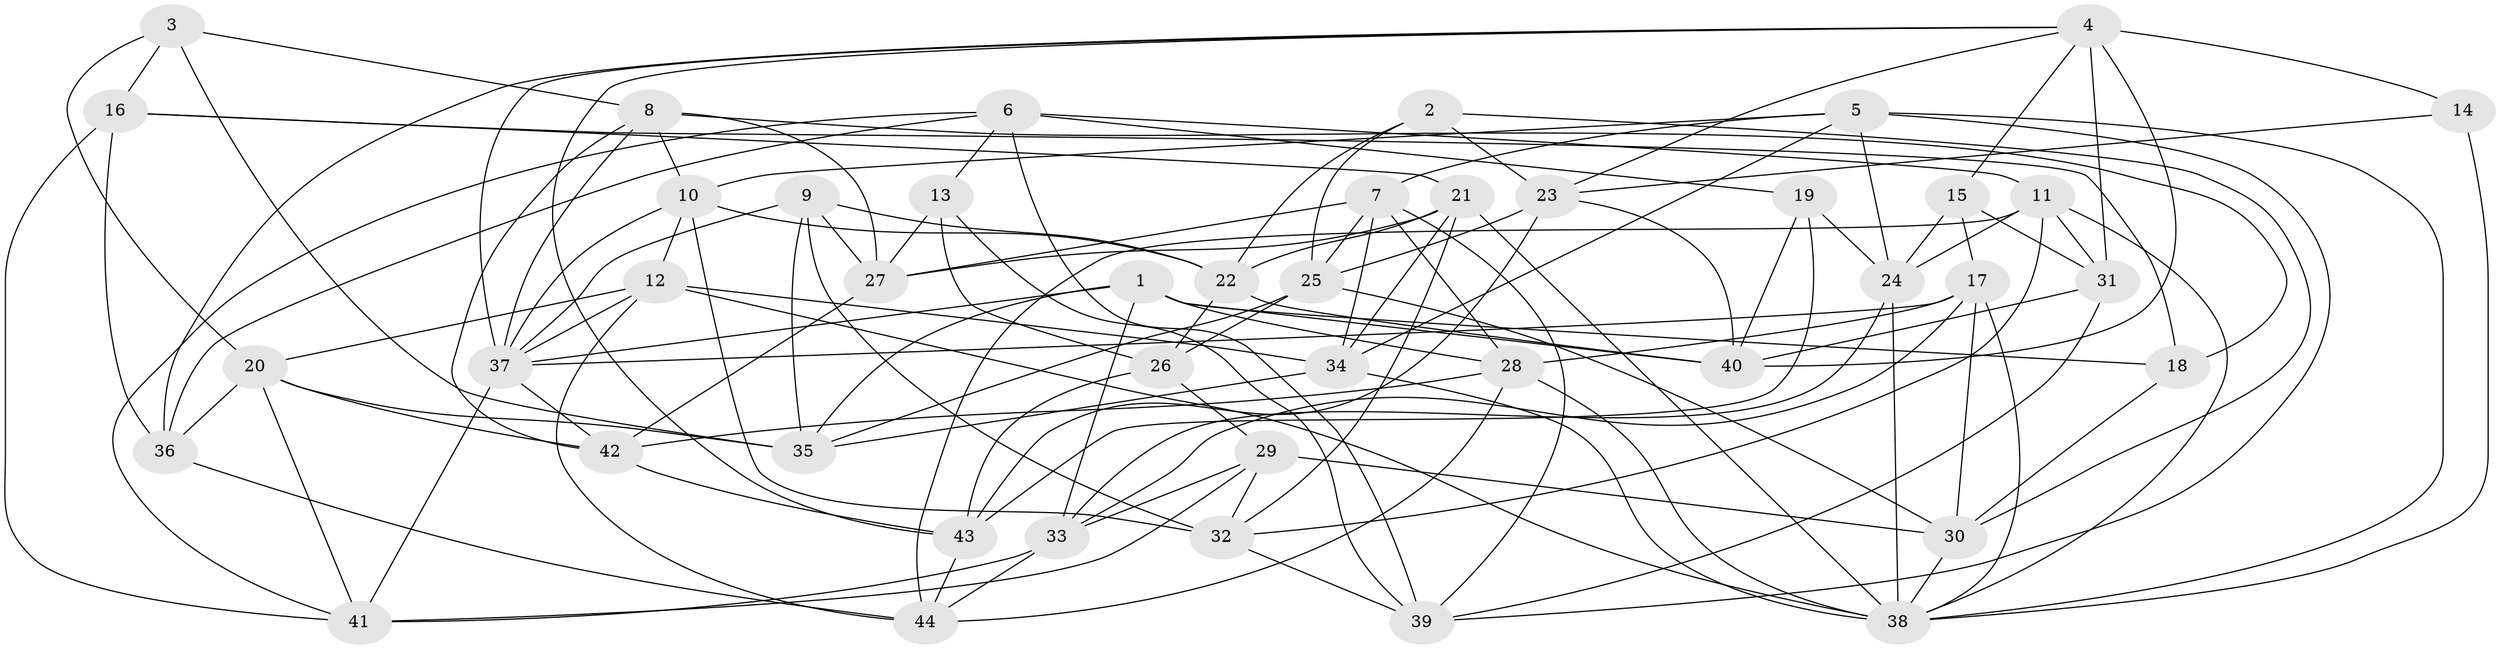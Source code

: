 // original degree distribution, {4: 1.0}
// Generated by graph-tools (version 1.1) at 2025/26/03/09/25 03:26:58]
// undirected, 44 vertices, 126 edges
graph export_dot {
graph [start="1"]
  node [color=gray90,style=filled];
  1;
  2;
  3;
  4;
  5;
  6;
  7;
  8;
  9;
  10;
  11;
  12;
  13;
  14;
  15;
  16;
  17;
  18;
  19;
  20;
  21;
  22;
  23;
  24;
  25;
  26;
  27;
  28;
  29;
  30;
  31;
  32;
  33;
  34;
  35;
  36;
  37;
  38;
  39;
  40;
  41;
  42;
  43;
  44;
  1 -- 18 [weight=1.0];
  1 -- 28 [weight=1.0];
  1 -- 33 [weight=1.0];
  1 -- 35 [weight=1.0];
  1 -- 37 [weight=1.0];
  1 -- 40 [weight=1.0];
  2 -- 22 [weight=1.0];
  2 -- 23 [weight=1.0];
  2 -- 25 [weight=1.0];
  2 -- 30 [weight=1.0];
  3 -- 8 [weight=1.0];
  3 -- 16 [weight=1.0];
  3 -- 20 [weight=1.0];
  3 -- 35 [weight=1.0];
  4 -- 14 [weight=2.0];
  4 -- 15 [weight=1.0];
  4 -- 23 [weight=1.0];
  4 -- 31 [weight=2.0];
  4 -- 36 [weight=1.0];
  4 -- 37 [weight=1.0];
  4 -- 40 [weight=1.0];
  4 -- 43 [weight=1.0];
  5 -- 7 [weight=1.0];
  5 -- 10 [weight=1.0];
  5 -- 24 [weight=1.0];
  5 -- 34 [weight=1.0];
  5 -- 38 [weight=1.0];
  5 -- 39 [weight=1.0];
  6 -- 11 [weight=1.0];
  6 -- 13 [weight=1.0];
  6 -- 19 [weight=1.0];
  6 -- 36 [weight=1.0];
  6 -- 39 [weight=1.0];
  6 -- 41 [weight=1.0];
  7 -- 25 [weight=1.0];
  7 -- 27 [weight=1.0];
  7 -- 28 [weight=1.0];
  7 -- 34 [weight=1.0];
  7 -- 39 [weight=1.0];
  8 -- 10 [weight=1.0];
  8 -- 18 [weight=1.0];
  8 -- 27 [weight=1.0];
  8 -- 37 [weight=1.0];
  8 -- 42 [weight=1.0];
  9 -- 22 [weight=1.0];
  9 -- 27 [weight=1.0];
  9 -- 32 [weight=1.0];
  9 -- 35 [weight=1.0];
  9 -- 37 [weight=2.0];
  10 -- 12 [weight=1.0];
  10 -- 22 [weight=1.0];
  10 -- 32 [weight=1.0];
  10 -- 37 [weight=1.0];
  11 -- 24 [weight=1.0];
  11 -- 31 [weight=1.0];
  11 -- 32 [weight=1.0];
  11 -- 38 [weight=1.0];
  11 -- 44 [weight=1.0];
  12 -- 20 [weight=1.0];
  12 -- 34 [weight=1.0];
  12 -- 37 [weight=1.0];
  12 -- 38 [weight=1.0];
  12 -- 44 [weight=1.0];
  13 -- 26 [weight=1.0];
  13 -- 27 [weight=1.0];
  13 -- 39 [weight=1.0];
  14 -- 23 [weight=1.0];
  14 -- 38 [weight=1.0];
  15 -- 17 [weight=1.0];
  15 -- 24 [weight=1.0];
  15 -- 31 [weight=1.0];
  16 -- 18 [weight=1.0];
  16 -- 21 [weight=1.0];
  16 -- 36 [weight=2.0];
  16 -- 41 [weight=1.0];
  17 -- 28 [weight=1.0];
  17 -- 30 [weight=1.0];
  17 -- 33 [weight=1.0];
  17 -- 37 [weight=1.0];
  17 -- 38 [weight=1.0];
  18 -- 30 [weight=1.0];
  19 -- 24 [weight=1.0];
  19 -- 40 [weight=1.0];
  19 -- 43 [weight=1.0];
  20 -- 35 [weight=1.0];
  20 -- 36 [weight=1.0];
  20 -- 41 [weight=1.0];
  20 -- 42 [weight=1.0];
  21 -- 22 [weight=1.0];
  21 -- 27 [weight=1.0];
  21 -- 32 [weight=1.0];
  21 -- 34 [weight=1.0];
  21 -- 38 [weight=1.0];
  22 -- 26 [weight=1.0];
  22 -- 40 [weight=1.0];
  23 -- 25 [weight=1.0];
  23 -- 40 [weight=1.0];
  23 -- 43 [weight=1.0];
  24 -- 33 [weight=1.0];
  24 -- 38 [weight=1.0];
  25 -- 26 [weight=1.0];
  25 -- 30 [weight=1.0];
  25 -- 35 [weight=1.0];
  26 -- 29 [weight=2.0];
  26 -- 43 [weight=1.0];
  27 -- 42 [weight=1.0];
  28 -- 38 [weight=1.0];
  28 -- 42 [weight=1.0];
  28 -- 44 [weight=1.0];
  29 -- 30 [weight=1.0];
  29 -- 32 [weight=1.0];
  29 -- 33 [weight=1.0];
  29 -- 41 [weight=1.0];
  30 -- 38 [weight=1.0];
  31 -- 39 [weight=1.0];
  31 -- 40 [weight=1.0];
  32 -- 39 [weight=1.0];
  33 -- 41 [weight=1.0];
  33 -- 44 [weight=1.0];
  34 -- 35 [weight=1.0];
  34 -- 38 [weight=1.0];
  36 -- 44 [weight=1.0];
  37 -- 41 [weight=1.0];
  37 -- 42 [weight=1.0];
  42 -- 43 [weight=1.0];
  43 -- 44 [weight=1.0];
}
